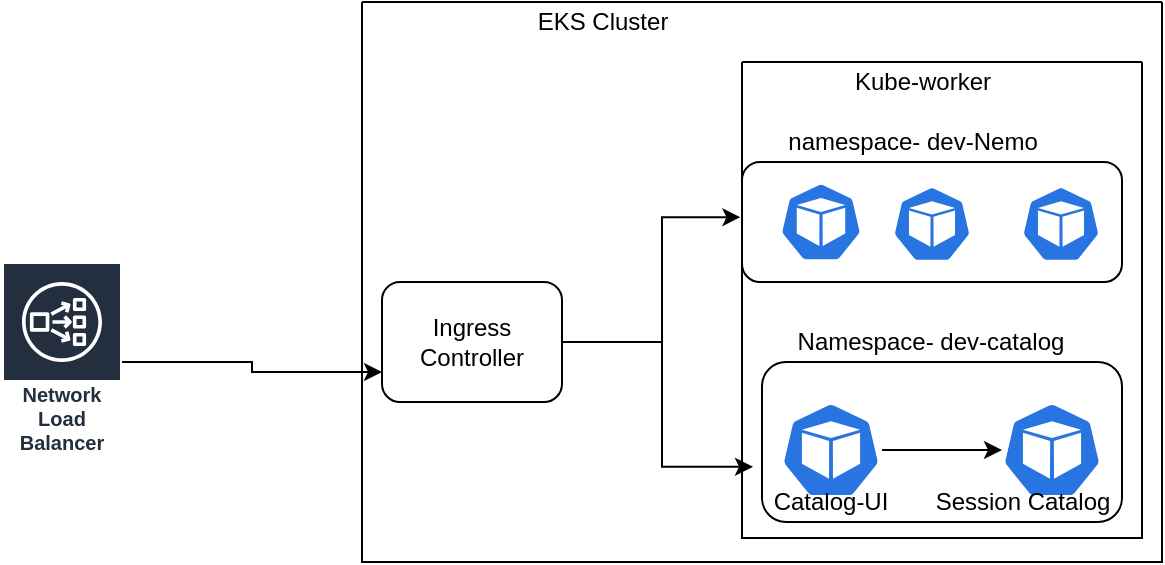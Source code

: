 <mxfile version="17.1.3" type="github" pages="2">
  <diagram id="06X9xLwI9AYQN0-Y8L0Z" name="Page-1">
    <mxGraphModel dx="914" dy="440" grid="1" gridSize="10" guides="1" tooltips="1" connect="1" arrows="1" fold="1" page="1" pageScale="1" pageWidth="850" pageHeight="1100" math="0" shadow="0">
      <root>
        <mxCell id="0" />
        <mxCell id="1" parent="0" />
        <mxCell id="akICEoN8O6PZzLtODvbd-36" style="edgeStyle=orthogonalEdgeStyle;rounded=0;orthogonalLoop=1;jettySize=auto;html=1;entryX=0;entryY=0.75;entryDx=0;entryDy=0;fontFamily=Helvetica;fontSize=12;fontColor=default;" edge="1" parent="1" source="akICEoN8O6PZzLtODvbd-11" target="akICEoN8O6PZzLtODvbd-12">
          <mxGeometry relative="1" as="geometry" />
        </mxCell>
        <mxCell id="akICEoN8O6PZzLtODvbd-11" value="Network Load Balancer" style="sketch=0;outlineConnect=0;fontColor=#232F3E;gradientColor=none;strokeColor=#ffffff;fillColor=#232F3E;dashed=0;verticalLabelPosition=middle;verticalAlign=bottom;align=center;html=1;whiteSpace=wrap;fontSize=10;fontStyle=1;spacing=3;shape=mxgraph.aws4.productIcon;prIcon=mxgraph.aws4.network_load_balancer;" vertex="1" parent="1">
          <mxGeometry x="220" y="160" width="60" height="100" as="geometry" />
        </mxCell>
        <mxCell id="akICEoN8O6PZzLtODvbd-37" style="edgeStyle=orthogonalEdgeStyle;rounded=0;orthogonalLoop=1;jettySize=auto;html=1;entryX=-0.025;entryY=0.655;entryDx=0;entryDy=0;entryPerimeter=0;fontFamily=Helvetica;fontSize=12;fontColor=default;" edge="1" parent="1" source="akICEoN8O6PZzLtODvbd-12" target="akICEoN8O6PZzLtODvbd-27">
          <mxGeometry relative="1" as="geometry" />
        </mxCell>
        <mxCell id="akICEoN8O6PZzLtODvbd-49" style="edgeStyle=orthogonalEdgeStyle;rounded=0;orthogonalLoop=1;jettySize=auto;html=1;entryX=-0.004;entryY=0.326;entryDx=0;entryDy=0;entryPerimeter=0;fontFamily=Helvetica;fontSize=12;fontColor=default;startSize=0;" edge="1" parent="1" source="akICEoN8O6PZzLtODvbd-12" target="akICEoN8O6PZzLtODvbd-32">
          <mxGeometry relative="1" as="geometry">
            <Array as="points">
              <mxPoint x="550" y="200" />
              <mxPoint x="550" y="138" />
            </Array>
          </mxGeometry>
        </mxCell>
        <mxCell id="akICEoN8O6PZzLtODvbd-12" value="Ingress Controller" style="rounded=1;whiteSpace=wrap;html=1;" vertex="1" parent="1">
          <mxGeometry x="410" y="170" width="90" height="60" as="geometry" />
        </mxCell>
        <mxCell id="akICEoN8O6PZzLtODvbd-14" value="" style="swimlane;startSize=0;" vertex="1" parent="1">
          <mxGeometry x="400" y="30" width="400" height="280" as="geometry" />
        </mxCell>
        <mxCell id="akICEoN8O6PZzLtODvbd-26" value="EKS Cluster" style="text;html=1;align=center;verticalAlign=middle;resizable=0;points=[];autosize=1;strokeColor=none;fillColor=none;" vertex="1" parent="akICEoN8O6PZzLtODvbd-14">
          <mxGeometry x="80" width="80" height="20" as="geometry" />
        </mxCell>
        <mxCell id="akICEoN8O6PZzLtODvbd-32" value="" style="swimlane;startSize=0;rounded=1;fontFamily=Helvetica;fontSize=12;fontColor=default;strokeColor=default;fillColor=default;html=1;" vertex="1" parent="akICEoN8O6PZzLtODvbd-14">
          <mxGeometry x="190" y="30" width="200" height="238" as="geometry" />
        </mxCell>
        <mxCell id="akICEoN8O6PZzLtODvbd-27" value="" style="rounded=1;whiteSpace=wrap;html=1;" vertex="1" parent="akICEoN8O6PZzLtODvbd-32">
          <mxGeometry x="10" y="150" width="180" height="80" as="geometry" />
        </mxCell>
        <mxCell id="GQ9Oy95ZaiF3q2h2drs2-1" style="edgeStyle=orthogonalEdgeStyle;rounded=0;orthogonalLoop=1;jettySize=auto;html=1;fontFamily=Helvetica;fontSize=12;fontColor=default;startSize=0;" edge="1" parent="akICEoN8O6PZzLtODvbd-32" source="akICEoN8O6PZzLtODvbd-33" target="akICEoN8O6PZzLtODvbd-34">
          <mxGeometry relative="1" as="geometry" />
        </mxCell>
        <mxCell id="akICEoN8O6PZzLtODvbd-33" value="" style="sketch=0;html=1;dashed=0;whitespace=wrap;fillColor=#2875E2;strokeColor=#ffffff;points=[[0.005,0.63,0],[0.1,0.2,0],[0.9,0.2,0],[0.5,0,0],[0.995,0.63,0],[0.72,0.99,0],[0.5,1,0],[0.28,0.99,0]];shape=mxgraph.kubernetes.icon;prIcon=pod;rounded=1;fontFamily=Helvetica;fontSize=12;fontColor=default;" vertex="1" parent="akICEoN8O6PZzLtODvbd-32">
          <mxGeometry x="19" y="170" width="51" height="48" as="geometry" />
        </mxCell>
        <mxCell id="akICEoN8O6PZzLtODvbd-34" value="" style="sketch=0;html=1;dashed=0;whitespace=wrap;fillColor=#2875E2;strokeColor=#ffffff;points=[[0.005,0.63,0],[0.1,0.2,0],[0.9,0.2,0],[0.5,0,0],[0.995,0.63,0],[0.72,0.99,0],[0.5,1,0],[0.28,0.99,0]];shape=mxgraph.kubernetes.icon;prIcon=pod;rounded=1;fontFamily=Helvetica;fontSize=12;fontColor=default;" vertex="1" parent="akICEoN8O6PZzLtODvbd-32">
          <mxGeometry x="130" y="170" width="50" height="48" as="geometry" />
        </mxCell>
        <mxCell id="akICEoN8O6PZzLtODvbd-22" value="Catalog-UI" style="text;html=1;align=center;verticalAlign=middle;resizable=0;points=[];autosize=1;strokeColor=none;fillColor=none;" vertex="1" parent="akICEoN8O6PZzLtODvbd-32">
          <mxGeometry x="9" y="210" width="70" height="20" as="geometry" />
        </mxCell>
        <mxCell id="akICEoN8O6PZzLtODvbd-25" value="Session Catalog" style="text;html=1;align=center;verticalAlign=middle;resizable=0;points=[];autosize=1;strokeColor=none;fillColor=none;" vertex="1" parent="akICEoN8O6PZzLtODvbd-32">
          <mxGeometry x="90" y="210" width="100" height="20" as="geometry" />
        </mxCell>
        <mxCell id="akICEoN8O6PZzLtODvbd-35" value="Kube-worker" style="text;html=1;align=center;verticalAlign=middle;resizable=0;points=[];autosize=1;strokeColor=none;fillColor=none;fontSize=12;fontFamily=Helvetica;fontColor=default;" vertex="1" parent="akICEoN8O6PZzLtODvbd-32">
          <mxGeometry x="50" width="80" height="20" as="geometry" />
        </mxCell>
        <mxCell id="akICEoN8O6PZzLtODvbd-38" value="" style="rounded=1;whiteSpace=wrap;html=1;fontFamily=Helvetica;fontSize=12;fontColor=default;strokeColor=default;fillColor=default;" vertex="1" parent="akICEoN8O6PZzLtODvbd-32">
          <mxGeometry y="50" width="190" height="60" as="geometry" />
        </mxCell>
        <mxCell id="akICEoN8O6PZzLtODvbd-39" value="namespace- dev-Nemo" style="text;html=1;align=center;verticalAlign=middle;resizable=0;points=[];autosize=1;strokeColor=none;fillColor=none;fontSize=12;fontFamily=Helvetica;fontColor=default;" vertex="1" parent="akICEoN8O6PZzLtODvbd-32">
          <mxGeometry x="15" y="30" width="140" height="20" as="geometry" />
        </mxCell>
        <mxCell id="akICEoN8O6PZzLtODvbd-44" value="" style="sketch=0;html=1;dashed=0;whitespace=wrap;fillColor=#2875E2;strokeColor=#ffffff;points=[[0.005,0.63,0],[0.1,0.2,0],[0.9,0.2,0],[0.5,0,0],[0.995,0.63,0],[0.72,0.99,0],[0.5,1,0],[0.28,0.99,0]];shape=mxgraph.kubernetes.icon;prIcon=pod;rounded=1;fontFamily=Helvetica;fontSize=12;fontColor=default;" vertex="1" parent="akICEoN8O6PZzLtODvbd-32">
          <mxGeometry x="19" y="60" width="41" height="40" as="geometry" />
        </mxCell>
        <mxCell id="akICEoN8O6PZzLtODvbd-45" value="" style="sketch=0;html=1;dashed=0;whitespace=wrap;fillColor=#2875E2;strokeColor=#ffffff;points=[[0.005,0.63,0],[0.1,0.2,0],[0.9,0.2,0],[0.5,0,0],[0.995,0.63,0],[0.72,0.99,0],[0.5,1,0],[0.28,0.99,0]];shape=mxgraph.kubernetes.icon;prIcon=pod;rounded=1;fontFamily=Helvetica;fontSize=12;fontColor=default;" vertex="1" parent="akICEoN8O6PZzLtODvbd-32">
          <mxGeometry x="70" y="62" width="50" height="38" as="geometry" />
        </mxCell>
        <mxCell id="akICEoN8O6PZzLtODvbd-46" value="" style="sketch=0;html=1;dashed=0;whitespace=wrap;fillColor=#2875E2;strokeColor=#ffffff;points=[[0.005,0.63,0],[0.1,0.2,0],[0.9,0.2,0],[0.5,0,0],[0.995,0.63,0],[0.72,0.99,0],[0.5,1,0],[0.28,0.99,0]];shape=mxgraph.kubernetes.icon;prIcon=pod;rounded=1;fontFamily=Helvetica;fontSize=12;fontColor=default;" vertex="1" parent="akICEoN8O6PZzLtODvbd-32">
          <mxGeometry x="139" y="62" width="41" height="38" as="geometry" />
        </mxCell>
        <mxCell id="akICEoN8O6PZzLtODvbd-50" value="Namespace- dev-catalog" style="text;html=1;align=center;verticalAlign=middle;resizable=0;points=[];autosize=1;strokeColor=none;fillColor=none;fontSize=12;fontFamily=Helvetica;fontColor=default;" vertex="1" parent="akICEoN8O6PZzLtODvbd-32">
          <mxGeometry x="19" y="130" width="150" height="20" as="geometry" />
        </mxCell>
      </root>
    </mxGraphModel>
  </diagram>
  <diagram id="U0GYIMlUiihUF-pCEIqr" name="Page-2">
    <mxGraphModel dx="868" dy="418" grid="1" gridSize="10" guides="1" tooltips="1" connect="1" arrows="1" fold="1" page="1" pageScale="1" pageWidth="850" pageHeight="1100" math="0" shadow="0">
      <root>
        <mxCell id="otIzJpHvKC-4vLxDDvjm-0" />
        <mxCell id="otIzJpHvKC-4vLxDDvjm-1" parent="otIzJpHvKC-4vLxDDvjm-0" />
        <mxCell id="IBC65XZnyanGMfG6A_Dw-3" style="edgeStyle=orthogonalEdgeStyle;rounded=0;orthogonalLoop=1;jettySize=auto;html=1;fontFamily=Helvetica;fontSize=12;fontColor=default;startSize=0;" edge="1" parent="otIzJpHvKC-4vLxDDvjm-1" source="IBC65XZnyanGMfG6A_Dw-2">
          <mxGeometry relative="1" as="geometry">
            <mxPoint x="310" y="130" as="targetPoint" />
          </mxGeometry>
        </mxCell>
        <mxCell id="IBC65XZnyanGMfG6A_Dw-2" value="" style="outlineConnect=0;dashed=0;verticalLabelPosition=bottom;verticalAlign=top;align=center;html=1;shape=mxgraph.aws3.application_load_balancer;fillColor=#F58536;gradientColor=none;fontFamily=Helvetica;fontSize=12;fontColor=default;startSize=0;strokeColor=default;" vertex="1" parent="otIzJpHvKC-4vLxDDvjm-1">
          <mxGeometry x="280" y="10" width="59" height="50" as="geometry" />
        </mxCell>
        <mxCell id="IBC65XZnyanGMfG6A_Dw-4" value="EKS-Cluster" style="text;html=1;align=center;verticalAlign=middle;resizable=0;points=[];autosize=1;strokeColor=none;fillColor=none;fontSize=12;fontFamily=Helvetica;fontColor=default;" vertex="1" parent="otIzJpHvKC-4vLxDDvjm-1">
          <mxGeometry x="130" y="120" width="80" height="20" as="geometry" />
        </mxCell>
        <mxCell id="IBC65XZnyanGMfG6A_Dw-11" value="" style="rounded=0;whiteSpace=wrap;html=1;fontFamily=Helvetica;fontSize=12;fontColor=default;startSize=0;strokeColor=default;fillColor=default;" vertex="1" parent="otIzJpHvKC-4vLxDDvjm-1">
          <mxGeometry x="140" y="137" width="350" height="230" as="geometry" />
        </mxCell>
        <mxCell id="IBC65XZnyanGMfG6A_Dw-12" value="" style="rounded=0;whiteSpace=wrap;html=1;fontFamily=Helvetica;fontSize=12;fontColor=default;startSize=0;strokeColor=default;fillColor=default;" vertex="1" parent="otIzJpHvKC-4vLxDDvjm-1">
          <mxGeometry x="160" y="270" width="320" height="90" as="geometry" />
        </mxCell>
        <mxCell id="IBC65XZnyanGMfG6A_Dw-15" value="Kube-worker1" style="text;html=1;align=center;verticalAlign=middle;resizable=0;points=[];autosize=1;strokeColor=none;fillColor=none;fontSize=12;fontFamily=Helvetica;fontColor=default;" vertex="1" parent="otIzJpHvKC-4vLxDDvjm-1">
          <mxGeometry x="270" y="250" width="90" height="20" as="geometry" />
        </mxCell>
        <mxCell id="IBC65XZnyanGMfG6A_Dw-28" value="" style="rounded=0;whiteSpace=wrap;html=1;fontFamily=Helvetica;fontSize=12;fontColor=default;startSize=0;strokeColor=default;fillColor=default;" vertex="1" parent="otIzJpHvKC-4vLxDDvjm-1">
          <mxGeometry x="160" y="270" width="170" height="90" as="geometry" />
        </mxCell>
        <mxCell id="IBC65XZnyanGMfG6A_Dw-29" value="dev-catalog" style="text;html=1;align=center;verticalAlign=middle;resizable=0;points=[];autosize=1;strokeColor=none;fillColor=none;fontSize=12;fontFamily=Helvetica;fontColor=default;" vertex="1" parent="otIzJpHvKC-4vLxDDvjm-1">
          <mxGeometry x="205" y="270" width="80" height="20" as="geometry" />
        </mxCell>
        <mxCell id="IBC65XZnyanGMfG6A_Dw-30" value="dev-nemo&lt;br&gt;" style="text;html=1;align=center;verticalAlign=middle;resizable=0;points=[];autosize=1;strokeColor=none;fillColor=none;fontSize=12;fontFamily=Helvetica;fontColor=default;" vertex="1" parent="otIzJpHvKC-4vLxDDvjm-1">
          <mxGeometry x="380" y="270" width="70" height="20" as="geometry" />
        </mxCell>
        <mxCell id="IBC65XZnyanGMfG6A_Dw-31" value="" style="sketch=0;html=1;dashed=0;whitespace=wrap;fillColor=#2875E2;strokeColor=#ffffff;points=[[0.005,0.63,0],[0.1,0.2,0],[0.9,0.2,0],[0.5,0,0],[0.995,0.63,0],[0.72,0.99,0],[0.5,1,0],[0.28,0.99,0]];shape=mxgraph.kubernetes.icon;prIcon=pod;fontFamily=Helvetica;fontSize=12;fontColor=default;startSize=0;" vertex="1" parent="otIzJpHvKC-4vLxDDvjm-1">
          <mxGeometry x="170" y="295" width="40" height="40" as="geometry" />
        </mxCell>
        <mxCell id="IBC65XZnyanGMfG6A_Dw-32" value="" style="sketch=0;html=1;dashed=0;whitespace=wrap;fillColor=#2875E2;strokeColor=#ffffff;points=[[0.005,0.63,0],[0.1,0.2,0],[0.9,0.2,0],[0.5,0,0],[0.995,0.63,0],[0.72,0.99,0],[0.5,1,0],[0.28,0.99,0]];shape=mxgraph.kubernetes.icon;prIcon=pod;fontFamily=Helvetica;fontSize=12;fontColor=default;startSize=0;" vertex="1" parent="otIzJpHvKC-4vLxDDvjm-1">
          <mxGeometry x="250" y="295" width="40" height="40" as="geometry" />
        </mxCell>
        <mxCell id="IBC65XZnyanGMfG6A_Dw-33" value="" style="sketch=0;html=1;dashed=0;whitespace=wrap;fillColor=#2875E2;strokeColor=#ffffff;points=[[0.005,0.63,0],[0.1,0.2,0],[0.9,0.2,0],[0.5,0,0],[0.995,0.63,0],[0.72,0.99,0],[0.5,1,0],[0.28,0.99,0]];shape=mxgraph.kubernetes.icon;prIcon=pod;fontFamily=Helvetica;fontSize=12;fontColor=default;startSize=0;" vertex="1" parent="otIzJpHvKC-4vLxDDvjm-1">
          <mxGeometry x="350" y="295" width="40" height="40" as="geometry" />
        </mxCell>
        <mxCell id="IBC65XZnyanGMfG6A_Dw-34" value="" style="sketch=0;html=1;dashed=0;whitespace=wrap;fillColor=#2875E2;strokeColor=#ffffff;points=[[0.005,0.63,0],[0.1,0.2,0],[0.9,0.2,0],[0.5,0,0],[0.995,0.63,0],[0.72,0.99,0],[0.5,1,0],[0.28,0.99,0]];shape=mxgraph.kubernetes.icon;prIcon=pod;fontFamily=Helvetica;fontSize=12;fontColor=default;startSize=0;" vertex="1" parent="otIzJpHvKC-4vLxDDvjm-1">
          <mxGeometry x="420" y="295" width="40" height="40" as="geometry" />
        </mxCell>
        <mxCell id="IBC65XZnyanGMfG6A_Dw-35" value="catalog-ui" style="text;html=1;align=center;verticalAlign=middle;resizable=0;points=[];autosize=1;strokeColor=none;fillColor=none;fontSize=12;fontFamily=Helvetica;fontColor=default;" vertex="1" parent="otIzJpHvKC-4vLxDDvjm-1">
          <mxGeometry x="160" y="335" width="70" height="20" as="geometry" />
        </mxCell>
        <mxCell id="IBC65XZnyanGMfG6A_Dw-36" value="catalog-session&lt;br&gt;" style="text;html=1;align=center;verticalAlign=middle;resizable=0;points=[];autosize=1;strokeColor=none;fillColor=none;fontSize=12;fontFamily=Helvetica;fontColor=default;" vertex="1" parent="otIzJpHvKC-4vLxDDvjm-1">
          <mxGeometry x="230" y="335" width="100" height="20" as="geometry" />
        </mxCell>
      </root>
    </mxGraphModel>
  </diagram>
</mxfile>
